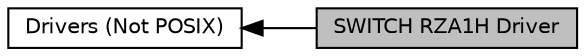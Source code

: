 digraph "SWITCH RZA1H Driver"
{
  edge [fontname="Helvetica",fontsize="10",labelfontname="Helvetica",labelfontsize="10"];
  node [fontname="Helvetica",fontsize="10",shape=box];
  rankdir=LR;
  Node2 [label="Drivers (Not POSIX)",height=0.2,width=0.4,color="black", fillcolor="white", style="filled",URL="$d7/def/group__R__SW__PKG__93__NONOS__DRIVERS.html",tooltip="Drivers."];
  Node1 [label="SWITCH RZA1H Driver",height=0.2,width=0.4,color="black", fillcolor="grey75", style="filled", fontcolor="black",tooltip="This is a simple Switch Driver developed for the RZA1H board."];
  Node2->Node1 [shape=plaintext, dir="back", style="solid"];
}
